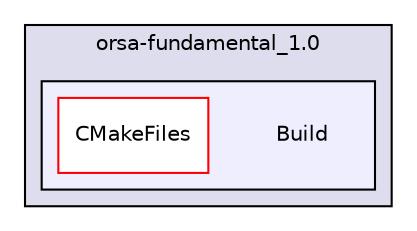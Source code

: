 digraph "src/third_party/orsa-fundamental_1.0/Build" {
  compound=true
  node [ fontsize="10", fontname="Helvetica"];
  edge [ labelfontsize="10", labelfontname="Helvetica"];
  subgraph clusterdir_e4849f02626d60bad1434728acfd1445 {
    graph [ bgcolor="#ddddee", pencolor="black", label="orsa-fundamental_1.0" fontname="Helvetica", fontsize="10", URL="dir_e4849f02626d60bad1434728acfd1445.html"]
  subgraph clusterdir_072e6c25deaba41a37c860babdd036ab {
    graph [ bgcolor="#eeeeff", pencolor="black", label="" URL="dir_072e6c25deaba41a37c860babdd036ab.html"];
    dir_072e6c25deaba41a37c860babdd036ab [shape=plaintext label="Build"];
    dir_6ac6449dc7076004ee51956b3f61d25f [shape=box label="CMakeFiles" color="red" fillcolor="white" style="filled" URL="dir_6ac6449dc7076004ee51956b3f61d25f.html"];
  }
  }
}
